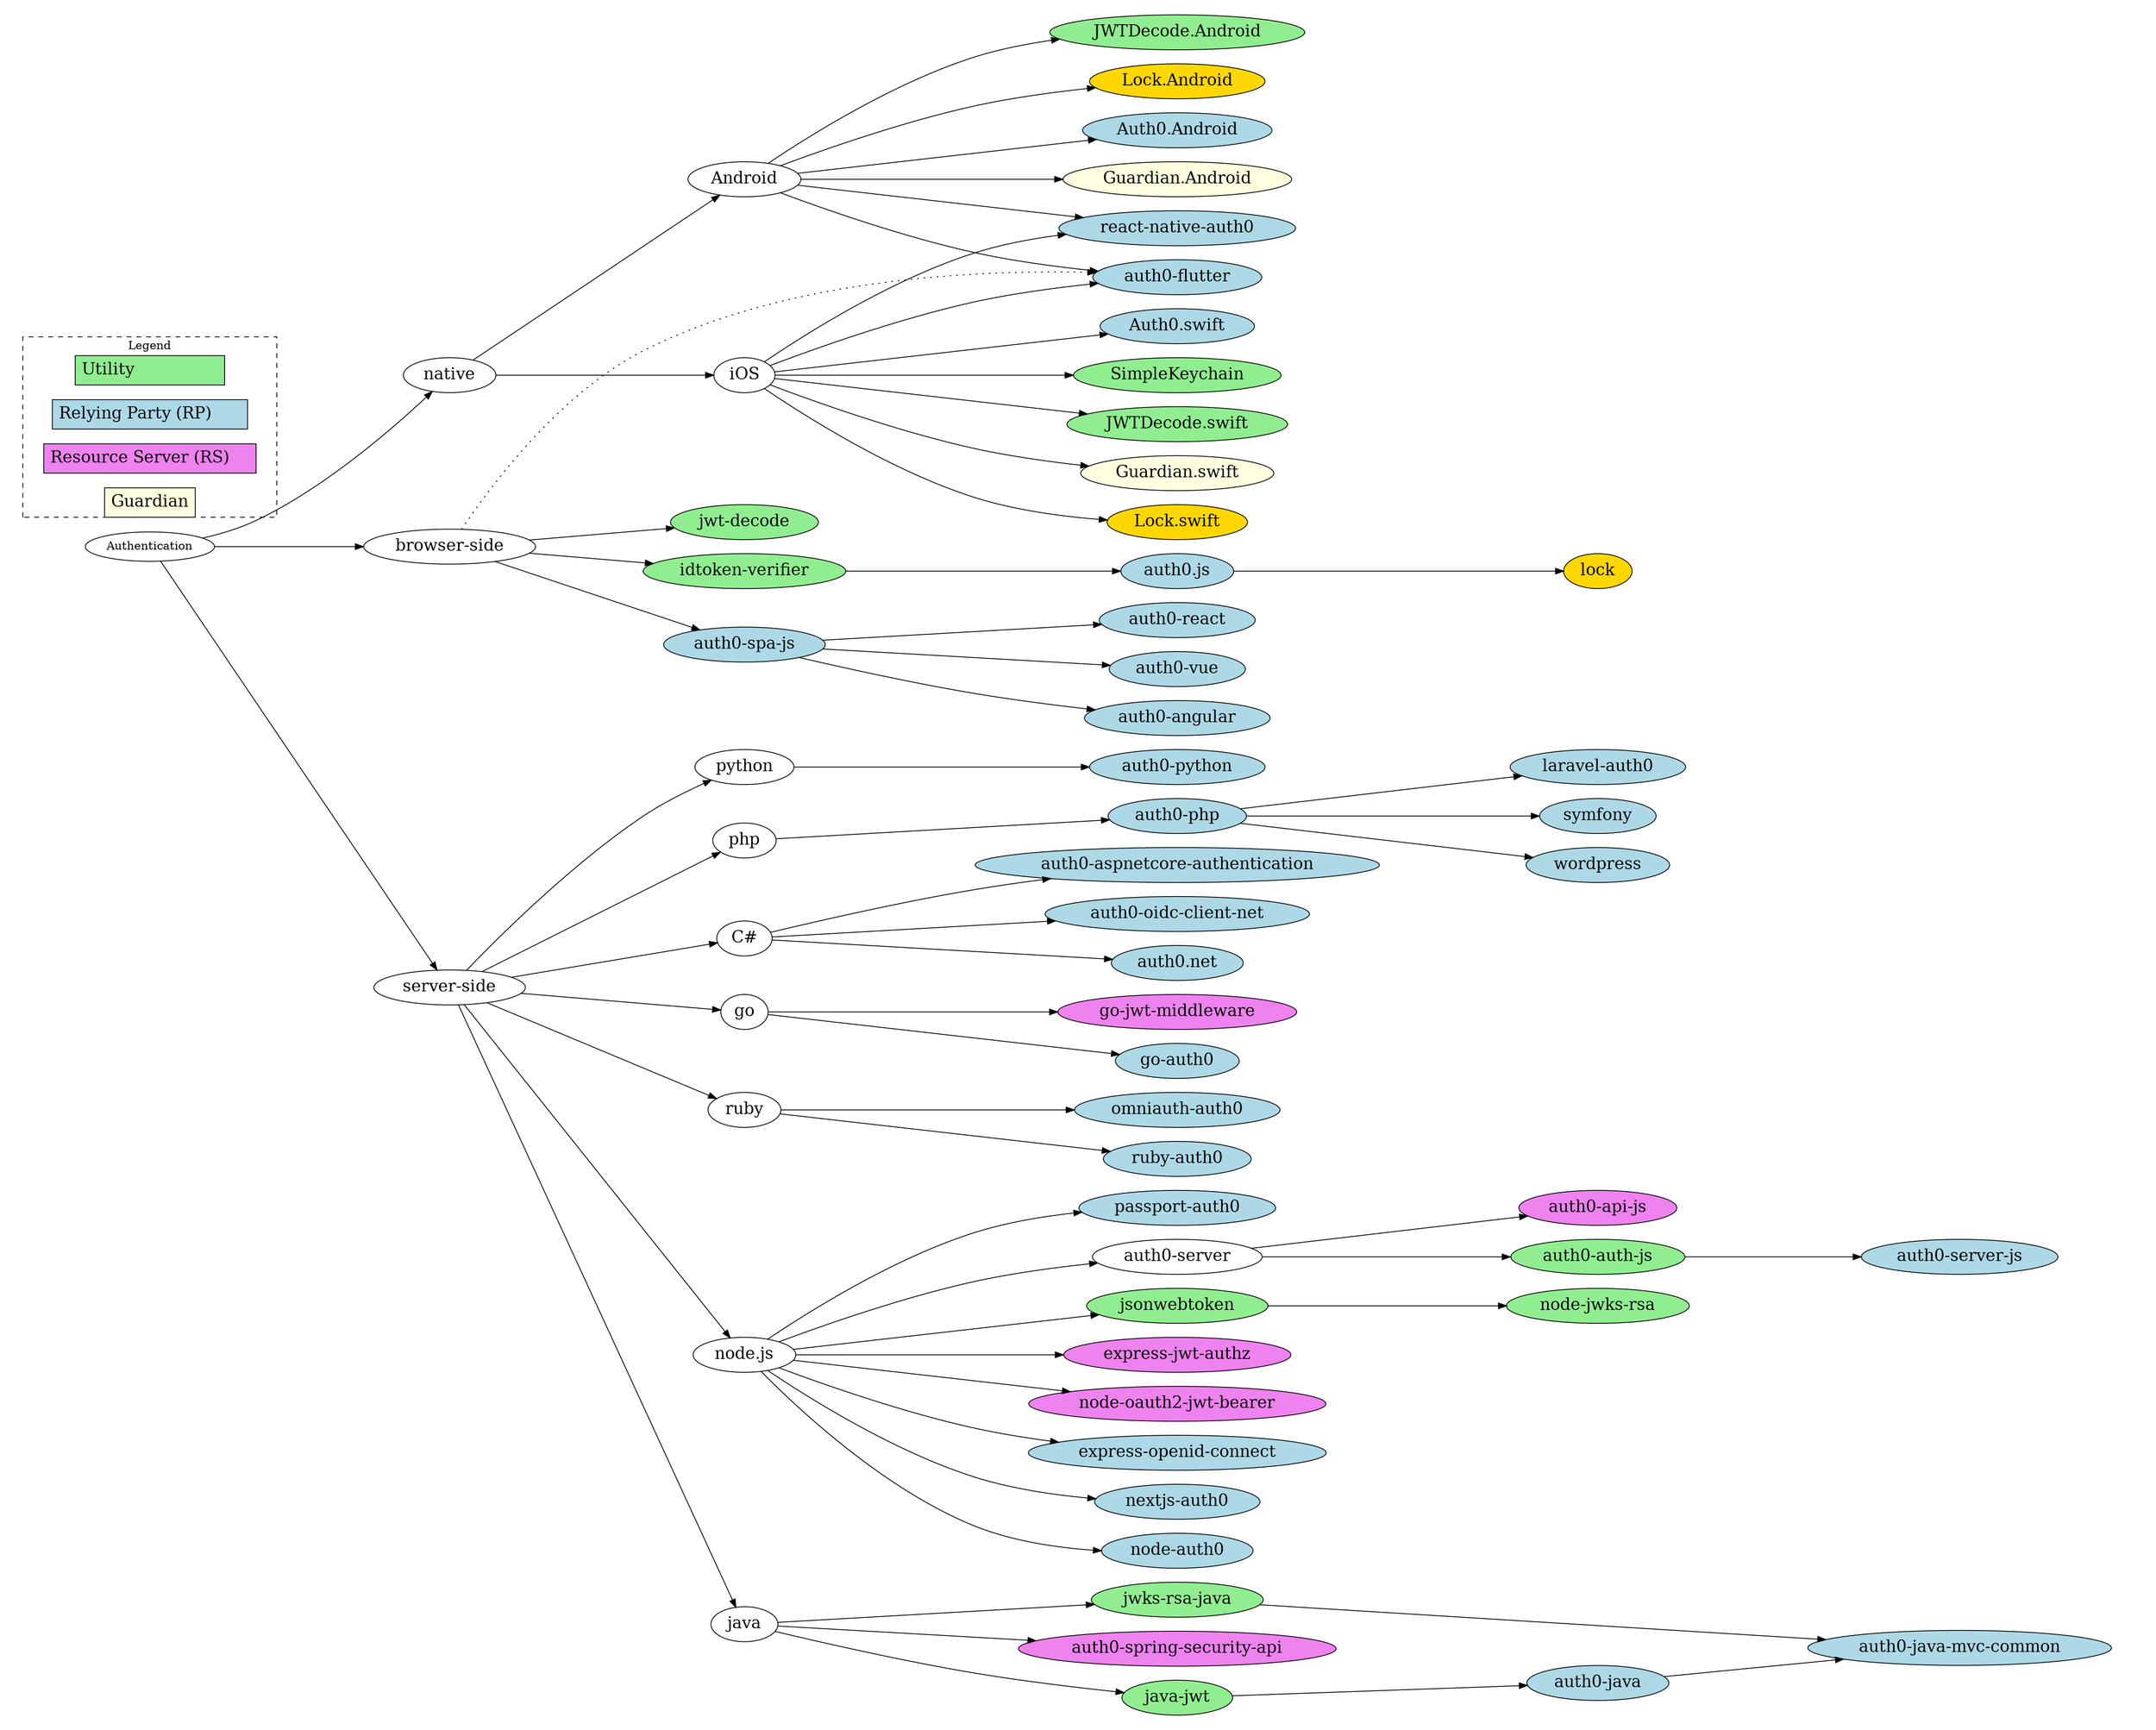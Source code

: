 digraph "Authentication" {
    rankdir=LR;
    ratio=0.8;
    ranksep=1;  // Adjust vertical spacing
    //nodesep=3; // Adjust horizontal spacing
    "Authentication";
    dpi=60;
    #size="9,4";
    splines=true         // Smooths out edges
    //nodesep=1.5          // Increases horizontal spacing
    //ranksep=2            // Increases vertical spacing
    margin=0.2           // Adds some padding around the edges
    node [fontsize=20];
    edge [fontsize=16];

    "native";
    "Auth0.Android" [URL="https://github.com/auth0/Auth0.Android", target="_blank", style=filled, fillcolor=lightblue];
    "Guardian.Android" [URL="https://github.com/auth0/Guardian.Android", target="_blank", style=filled, fillcolor=lightyellow];
    "auth0-flutter" [URL="https://github.com/auth0/auth0-flutter", target="_blank", style=filled, fillcolor=lightblue];
    "Auth0.swift" [URL="https://github.com/auth0/Auth0.swift", target="_blank", style=filled, fillcolor=lightblue];
    "SimpleKeychain" [URL="https://github.com/auth0/SimpleKeychain", target="_blank", style=filled, fillcolor=lightgreen];
    "JWTDecode.Android" [URL="https://github.com/auth0/JWTDecode.Android", target="_blank", style=filled, fillcolor=lightgreen];
    "JWTDecode.swift" [URL="https://github.com/auth0/JWTDecode.swift", target="_blank", style=filled, fillcolor=lightgreen];
    "Guardian.swift" [URL="https://github.com/auth0/https://github.com/auth0/Guardian.swift", target="_blank", style=filled, fillcolor=lightyellow];
    "react-native-auth0" [URL="https://github.com/auth0/react-native-auth0", target="_blank", style=filled, fillcolor=lightblue];
    "browser-side";
    "server-side";
    "node.js";
    "java";
    "auth0-java-mvc-common" [URL="https://github.com/auth0/auth0-java-mvc-common", target="_blank", style=filled, fillcolor=lightblue];
    "auth0-java" [URL="https://github.com/auth0/auth0-java", target="_blank", style=filled, fillcolor=lightblue];
    "java-jwt" [URL="https://github.com/auth0/java-jwt", target="_blank", style=filled, fillcolor=lightgreen];
    "jwks-rsa-java" [URL="https://github.com/auth0/jwks-rsa-java", target="_blank", style=filled, fillcolor=lightgreen];
    "auth0-spring-security-api" [URL="https://github.com/auth0/auth0-spring-security-api", target="_blank", style=filled, fillcolor=violet];
    "python";
    "auth0-python" [URL="https://github.com/auth0/auth0-python", target="_blank", style=filled, fillcolor=lightblue];
    "php";
    "auth0-php" [URL="https://github.com/auth0/auth0-PHP", target="_blank", style=filled, fillcolor=lightblue];
    "laravel-auth0" [URL="https://github.com/auth0/laravel-auth0", target="_blank", style=filled, fillcolor=lightblue];
    "symfony" [URL="https://github.com/auth0/symfony", target="_blank", style=filled, fillcolor=lightblue];
    "wordpress" [URL="https://github.com/auth0/wordpress", target="_blank", style=filled, fillcolor=lightblue];
    "C#";
    "auth0-oidc-client-net" [URL="https://github.com/auth0/auth0-oidc-client-net", target="_blank", style=filled, fillcolor=lightblue];
    "auth0.net" [URL="https://github.com/auth0/auth0.net", target="_blank", style=filled, fillcolor=lightblue];
    "auth0-aspnetcore-authentication" [URL="https://github.com/auth0/auth0-aspnetcore-authentication", target="_blank", style=filled, fillcolor=lightblue];
    "go";
    "go-jwt-middleware" [URL="https://github.com/auth0/go-jwt-middleware", target="_blank", style=filled, fillcolor=violet];
    "go-auth0" [URL="https://github.com/auth0/go-auth0", target="_blank", style=filled, fillcolor=lightblue];
    "ruby";
    "omniauth-auth0" [URL="https://github.com/auth0/omniauth-auth0", target="_blank", style=filled, fillcolor=lightblue];
    "ruby-auth0" [URL="https://github.com/auth0/ruby-auth0", target="_blank", style=filled, fillcolor=lightblue];
    "node-jwks-rsa" [URL="https://github.com/auth0/node-jwks-rsa", target="_blank", style=filled, fillcolor=lightgreen];
    "jsonwebtoken" [URL="https://github.com/auth0/node-jsonwebtoken", target="_blank", style=filled, fillcolor=lightgreen];
    "express-jwt-authz" [URL="https://github.com/auth0/express-jwt-authz", target="_blank", style=filled, fillcolor=violet];
    "node-oauth2-jwt-bearer" [URL="https://github.com/auth0/node-oauth2-jwt-bearer/", target="_blank", style=filled, fillcolor=violet];
    "express-openid-connect" [URL="https://github.com/auth0/express-openid-connect", target="_blank", style=filled, fillcolor=lightblue];
    "auth0-spa-js" [URL="https://github.com/auth0/auth0-spa-js", target="_blank", style=filled, fillcolor=lightblue];
    "auth0-react" [URL="https://github.com/auth0/auth0-react", target="_blank", style=filled, fillcolor=lightblue];
    "auth0-vue" [URL="https://github.com/auth0/auth0-vue", target="_blank", style=filled, fillcolor=lightblue];
    "nextjs-auth0" [URL="https://github.com/auth0/nextjs-auth0/", target="_blank", style=filled, fillcolor=lightblue];
    "auth0-angular" [URL="https://github.com/auth0/auth0-angular", target="_blank", style=filled, fillcolor=lightblue];
    "auth0.js" [URL="https://github.com/auth0/auth0.js", target="_blank", style=filled, fillcolor=lightblue];
    "jwt-decode" [URL="https://github.com/auth0/jwt-decode", target="_blank", style=filled, fillcolor=lightgreen];
    "lock" [URL="https://github.com/auth0/lock", target="_blank", style=filled, fillcolor=gold];
    "Lock.Android" [URL="https://github.com/auth0/Lock.Android", target="_blank", style=filled, fillcolor=gold];
    "Lock.swift" [URL="https://github.com/auth0/Lock.swift", target="_blank", style=filled, fillcolor=gold];
    "node-auth0" [style=filled, fillcolor=lightblue];
    "passport-auth0" [URL="https://github.com/auth0/passport-auth0", target="_blank", style=filled, fillcolor=lightblue];
    "idtoken-verifier" [URL="https://github.com/auth0/idtoken-verifier", target="_blank", style=filled, fillcolor=lightgreen];
    "auth0-server" [URL="https://github.com/atko-cic/auth0-server-js/tree/early-access", target="_blank" ];
    "auth0-auth-js" [URL="https://github.com/atko-cic/auth0-server-js/tree/early-access/packages/auth0-auth-js", target="_blank", style=filled, fillcolor=lightgreen];
    "auth0-server-js" [URL="https://github.com/atko-cic/auth0-server-js/tree/early-access/packages/auth0-server-js", target="_blank", style=filled, fillcolor=lightblue];
    "auth0-api-js" [URL="https://github.com/atko-cic/auth0-server-js/tree/early-access/packages/auth0-api-js", target="_blank", style=filled, fillcolor=violet];

    "Authentication" -> "native";
    "Authentication" -> "browser-side";
    "Authentication" -> "server-side";
    "server-side" -> "node.js";
    "server-side" -> "java";
    //"java" -> "oss-library-gradle-plugin";
    "java" -> "java-jwt";
    "java" -> "jwks-rsa-java";
    "java-jwt" -> "auth0-java";
    "auth0-java" -> "auth0-java-mvc-common";
    "jwks-rsa-java" -> "auth0-java-mvc-common";
    "java" -> "auth0-spring-security-api";
    "server-side" -> "python";
    "python" -> "auth0-python";
    "server-side" -> "php";
    "server-side" -> "C#";
    "server-side" -> "go";
    "server-side" -> "ruby";
    //"server-side" -> "JSR";

    "browser-side" -> "auth0-spa-js";
    "browser-side" -> "jwt-decode";
    "browser-side" -> "auth0-flutter" [style=dotted];

    "browser-side" -> "idtoken-verifier";
    "idtoken-verifier" -> "auth0.js";
    "auth0.js" -> "lock";
    "node.js" -> "node-auth0";
    "node.js" -> "passport-auth0";

    "node.js" -> "jsonwebtoken";
    "node.js" -> "express-jwt-authz";
    "node.js" -> "node-oauth2-jwt-bearer";
    "node.js" -> "express-openid-connect";
    "node.js" -> "nextjs-auth0";
    "node.js" -> "auth0-server";
    "jsonwebtoken" -> "node-jwks-rsa";

    "auth0-server" -> "auth0-auth-js";
    "auth0-server" -> "auth0-api-js";
    "auth0-auth-js" -> "auth0-server-js";

    "auth0-spa-js" -> "auth0-react";
    "auth0-spa-js" -> "auth0-vue";
    "auth0-spa-js" -> "auth0-angular";

    "go" -> "go-jwt-middleware";
    "go" -> "go-auth0";

    "ruby" -> "omniauth-auth0";
    "ruby" -> "ruby-auth0";

    "php" -> "auth0-php";
    "auth0-php" -> "laravel-auth0";
    "auth0-php" -> "symfony";
    "auth0-php" -> "wordpress";

    "C#" -> "auth0-oidc-client-net";
    "C#" -> "auth0.net";
    "C#" -> "auth0-aspnetcore-authentication";

    "native" -> "Android";
    "native" -> "iOS";

    "Android" -> "auth0-flutter";
    "Android" -> "Auth0.Android";
    "Android" -> "JWTDecode.Android";
    "Android" -> "react-native-auth0";
    "Android" -> "Guardian.Android";
    "Android" -> "Lock.Android";
    //"jwt-decode" -> "react-native-auth0";

    "iOS" -> "auth0-flutter";
    "iOS" -> "Auth0.swift";
    "iOS" -> "SimpleKeychain";
    "iOS" -> "JWTDecode.swift";
    "iOS" -> "react-native-auth0";
    "iOS" -> "Guardian.swift";
    "iOS" -> "Lock.swift";

    // Legend
    subgraph cluster_legend {
    label="Legend";
    style=dashed;
    "Utility                 " [shape=box, style=filled, fillcolor=lightgreen];
    "Relying Party (RP)      " [shape=box, style=filled, fillcolor=lightblue];
    "Resource Server (RS)    " [shape=box, style=filled, fillcolor=violet];
    //"Auth0 Customisation (OP)" [shape=box, style=filled, fillcolor=gold];
    "Guardian" [shape=box, style=filled, fillcolor=lightyellow];
    //"Missing" [shape=box, style=filled, fillcolor=red];
    }
}
